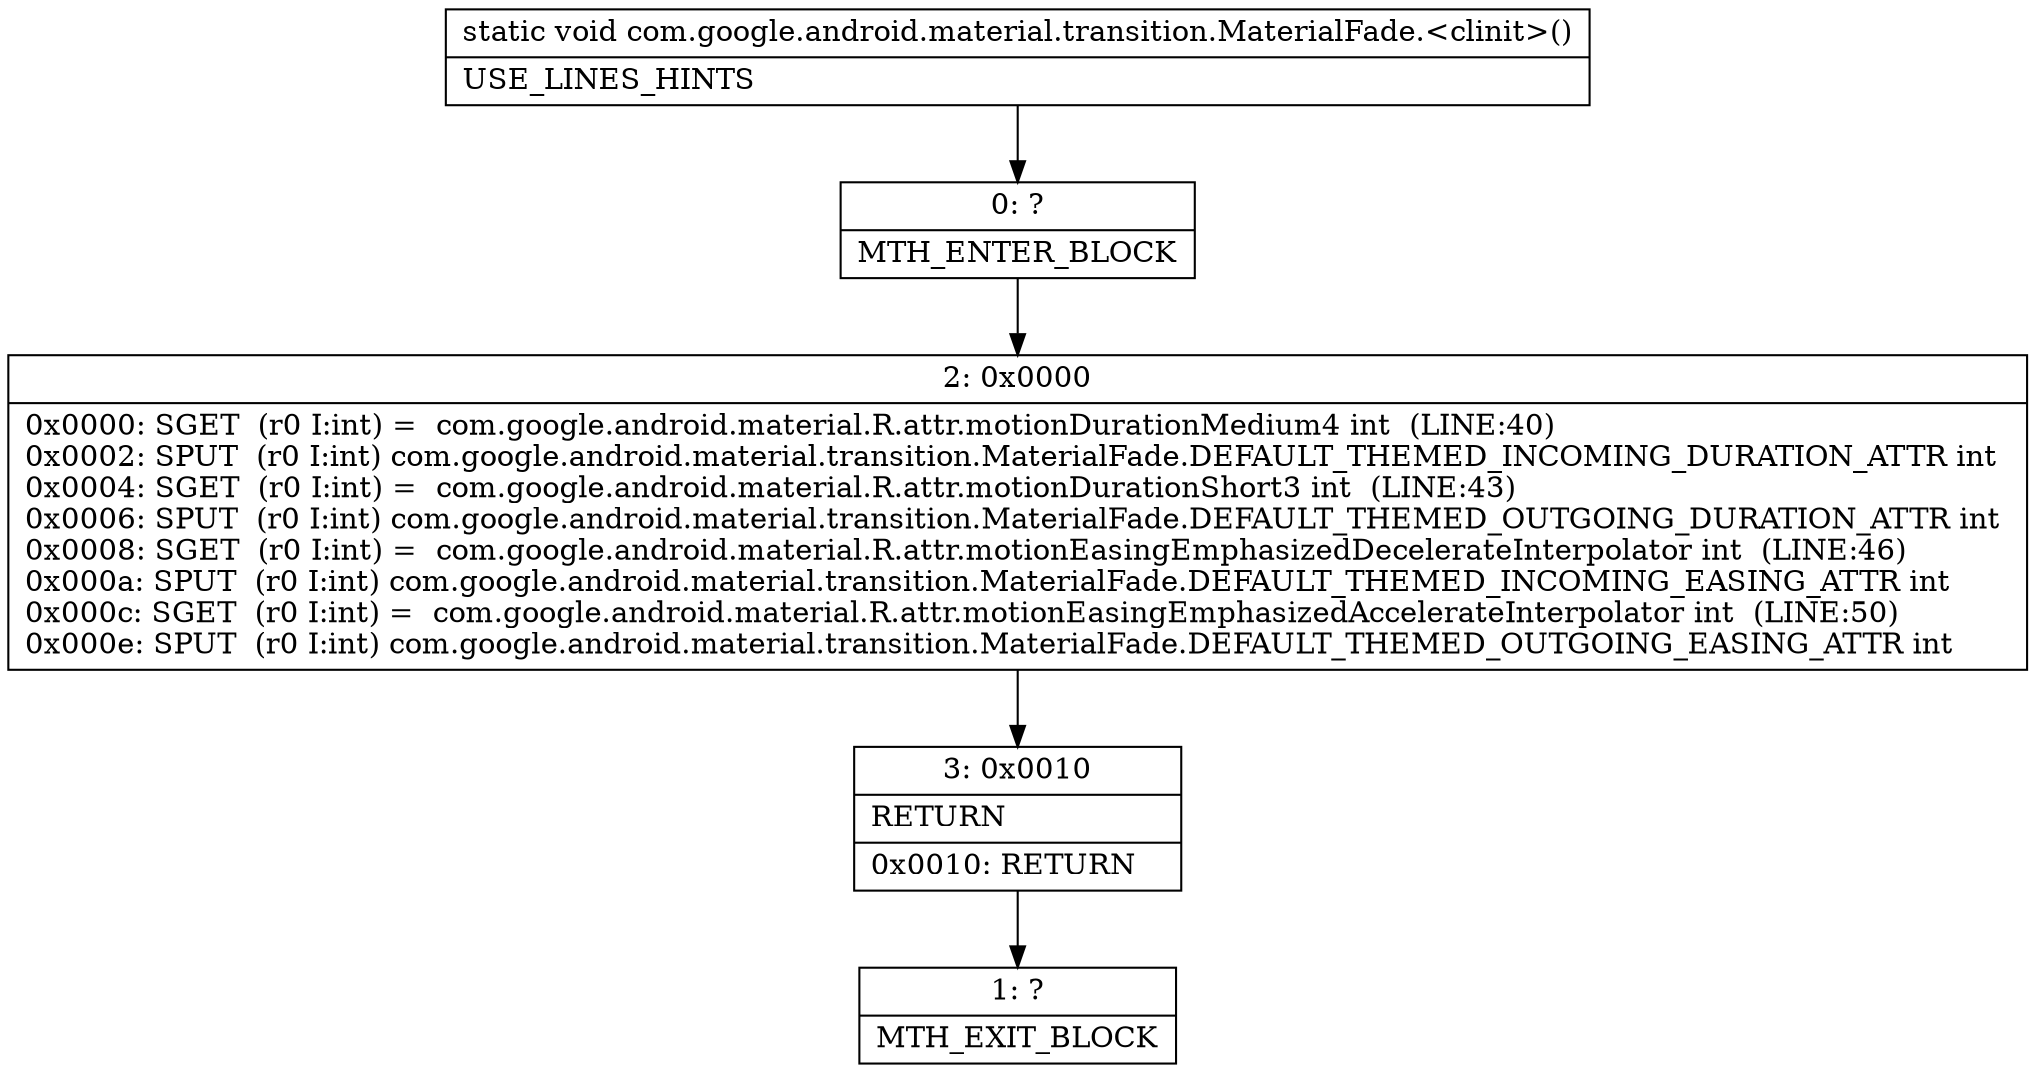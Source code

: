 digraph "CFG forcom.google.android.material.transition.MaterialFade.\<clinit\>()V" {
Node_0 [shape=record,label="{0\:\ ?|MTH_ENTER_BLOCK\l}"];
Node_2 [shape=record,label="{2\:\ 0x0000|0x0000: SGET  (r0 I:int) =  com.google.android.material.R.attr.motionDurationMedium4 int  (LINE:40)\l0x0002: SPUT  (r0 I:int) com.google.android.material.transition.MaterialFade.DEFAULT_THEMED_INCOMING_DURATION_ATTR int \l0x0004: SGET  (r0 I:int) =  com.google.android.material.R.attr.motionDurationShort3 int  (LINE:43)\l0x0006: SPUT  (r0 I:int) com.google.android.material.transition.MaterialFade.DEFAULT_THEMED_OUTGOING_DURATION_ATTR int \l0x0008: SGET  (r0 I:int) =  com.google.android.material.R.attr.motionEasingEmphasizedDecelerateInterpolator int  (LINE:46)\l0x000a: SPUT  (r0 I:int) com.google.android.material.transition.MaterialFade.DEFAULT_THEMED_INCOMING_EASING_ATTR int \l0x000c: SGET  (r0 I:int) =  com.google.android.material.R.attr.motionEasingEmphasizedAccelerateInterpolator int  (LINE:50)\l0x000e: SPUT  (r0 I:int) com.google.android.material.transition.MaterialFade.DEFAULT_THEMED_OUTGOING_EASING_ATTR int \l}"];
Node_3 [shape=record,label="{3\:\ 0x0010|RETURN\l|0x0010: RETURN   \l}"];
Node_1 [shape=record,label="{1\:\ ?|MTH_EXIT_BLOCK\l}"];
MethodNode[shape=record,label="{static void com.google.android.material.transition.MaterialFade.\<clinit\>()  | USE_LINES_HINTS\l}"];
MethodNode -> Node_0;Node_0 -> Node_2;
Node_2 -> Node_3;
Node_3 -> Node_1;
}

